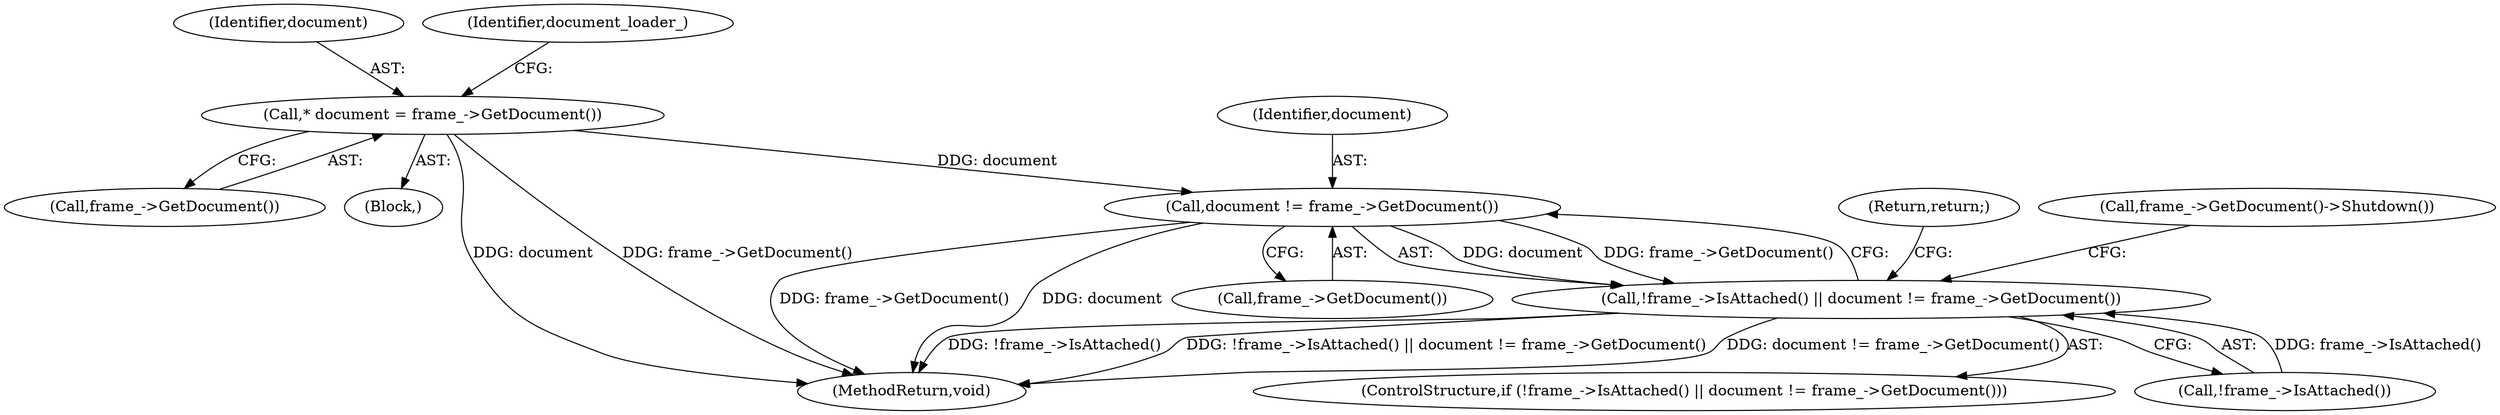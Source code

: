 digraph "0_Chrome_90f878780cce9c4b0475fcea14d91b8f510cce11_2@pointer" {
"1000144" [label="(Call,document != frame_->GetDocument())"];
"1000109" [label="(Call,* document = frame_->GetDocument())"];
"1000141" [label="(Call,!frame_->IsAttached() || document != frame_->GetDocument())"];
"1000109" [label="(Call,* document = frame_->GetDocument())"];
"1000110" [label="(Identifier,document)"];
"1000111" [label="(Call,frame_->GetDocument())"];
"1000144" [label="(Call,document != frame_->GetDocument())"];
"1000107" [label="(Block,)"];
"1000155" [label="(MethodReturn,void)"];
"1000146" [label="(Call,frame_->GetDocument())"];
"1000140" [label="(ControlStructure,if (!frame_->IsAttached() || document != frame_->GetDocument()))"];
"1000115" [label="(Identifier,document_loader_)"];
"1000141" [label="(Call,!frame_->IsAttached() || document != frame_->GetDocument())"];
"1000147" [label="(Return,return;)"];
"1000145" [label="(Identifier,document)"];
"1000148" [label="(Call,frame_->GetDocument()->Shutdown())"];
"1000142" [label="(Call,!frame_->IsAttached())"];
"1000144" -> "1000141"  [label="AST: "];
"1000144" -> "1000146"  [label="CFG: "];
"1000145" -> "1000144"  [label="AST: "];
"1000146" -> "1000144"  [label="AST: "];
"1000141" -> "1000144"  [label="CFG: "];
"1000144" -> "1000155"  [label="DDG: frame_->GetDocument()"];
"1000144" -> "1000155"  [label="DDG: document"];
"1000144" -> "1000141"  [label="DDG: document"];
"1000144" -> "1000141"  [label="DDG: frame_->GetDocument()"];
"1000109" -> "1000144"  [label="DDG: document"];
"1000109" -> "1000107"  [label="AST: "];
"1000109" -> "1000111"  [label="CFG: "];
"1000110" -> "1000109"  [label="AST: "];
"1000111" -> "1000109"  [label="AST: "];
"1000115" -> "1000109"  [label="CFG: "];
"1000109" -> "1000155"  [label="DDG: document"];
"1000109" -> "1000155"  [label="DDG: frame_->GetDocument()"];
"1000141" -> "1000140"  [label="AST: "];
"1000141" -> "1000142"  [label="CFG: "];
"1000142" -> "1000141"  [label="AST: "];
"1000147" -> "1000141"  [label="CFG: "];
"1000148" -> "1000141"  [label="CFG: "];
"1000141" -> "1000155"  [label="DDG: !frame_->IsAttached()"];
"1000141" -> "1000155"  [label="DDG: !frame_->IsAttached() || document != frame_->GetDocument()"];
"1000141" -> "1000155"  [label="DDG: document != frame_->GetDocument()"];
"1000142" -> "1000141"  [label="DDG: frame_->IsAttached()"];
}
